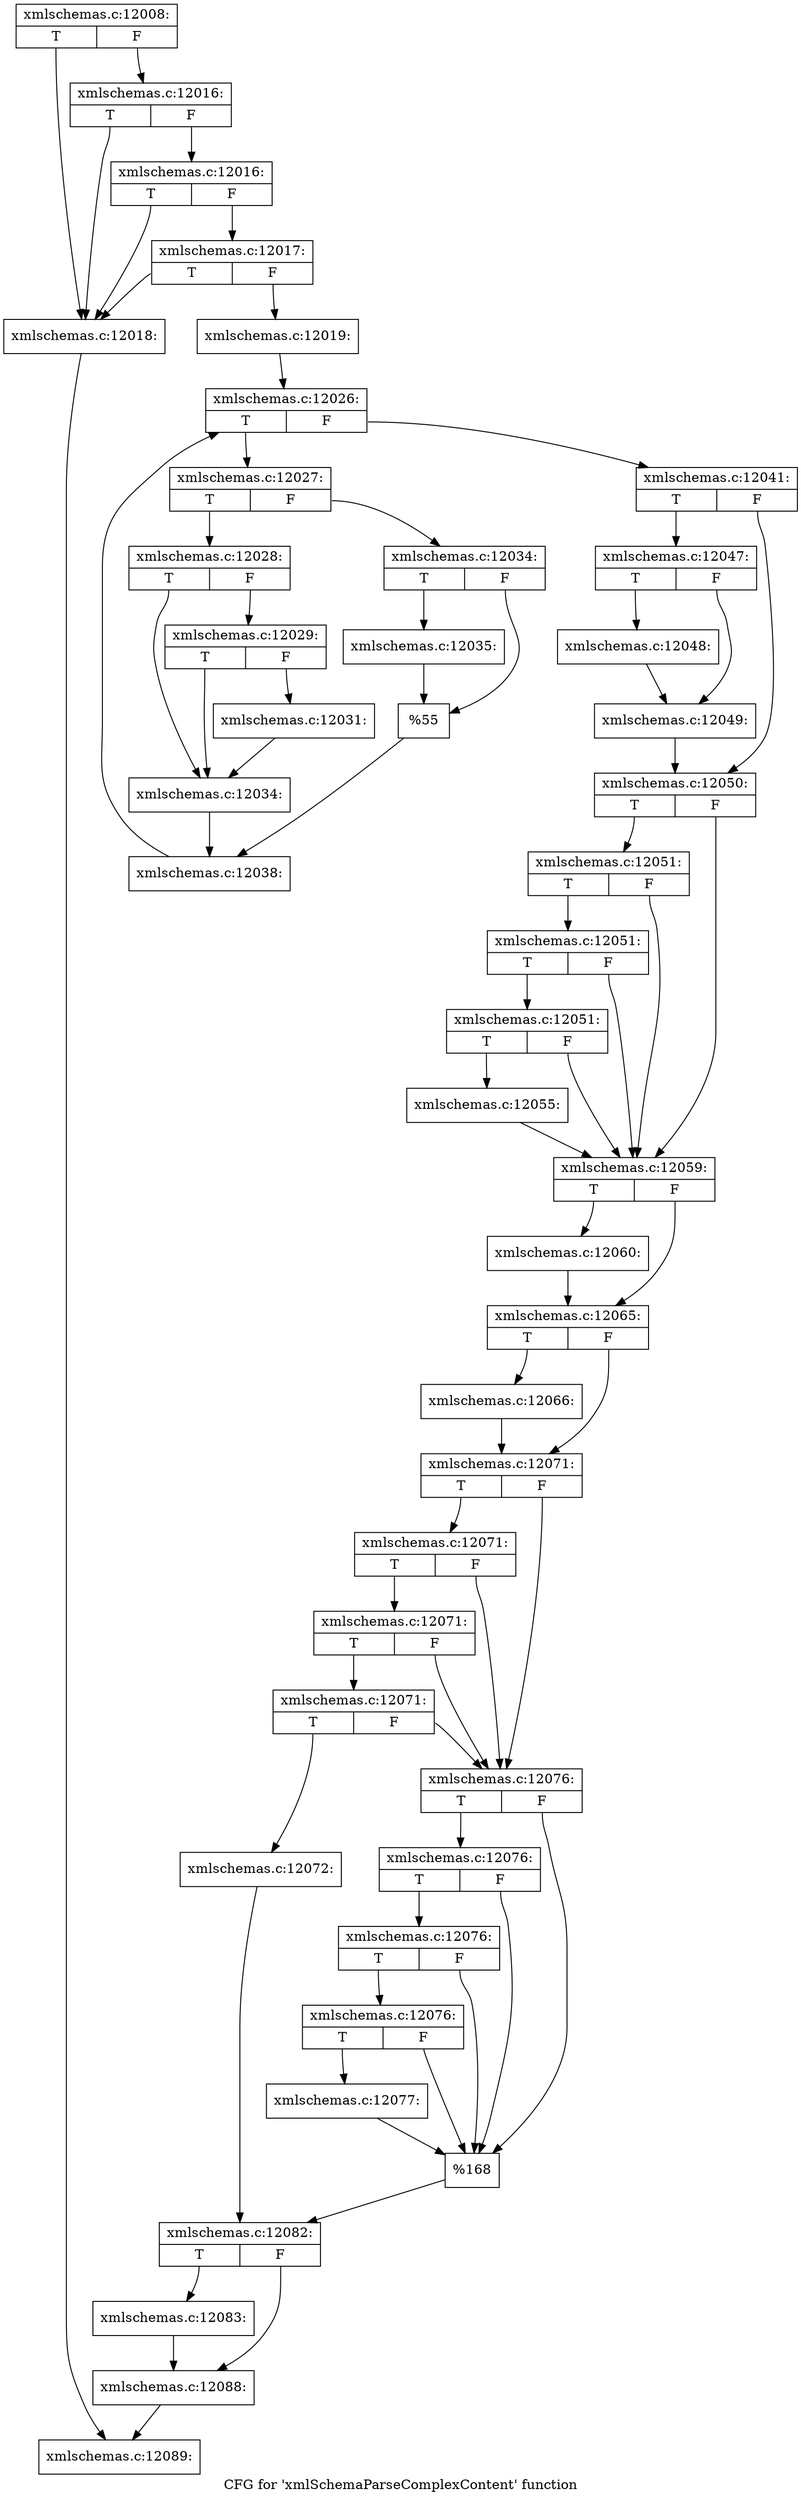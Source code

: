 digraph "CFG for 'xmlSchemaParseComplexContent' function" {
	label="CFG for 'xmlSchemaParseComplexContent' function";

	Node0x4e3f570 [shape=record,label="{xmlschemas.c:12008:|{<s0>T|<s1>F}}"];
	Node0x4e3f570:s0 -> Node0x4e52c20;
	Node0x4e3f570:s1 -> Node0x4e52dc0;
	Node0x4e52dc0 [shape=record,label="{xmlschemas.c:12016:|{<s0>T|<s1>F}}"];
	Node0x4e52dc0:s0 -> Node0x4e52c20;
	Node0x4e52dc0:s1 -> Node0x4e52d40;
	Node0x4e52d40 [shape=record,label="{xmlschemas.c:12016:|{<s0>T|<s1>F}}"];
	Node0x4e52d40:s0 -> Node0x4e52c20;
	Node0x4e52d40:s1 -> Node0x4e52cc0;
	Node0x4e52cc0 [shape=record,label="{xmlschemas.c:12017:|{<s0>T|<s1>F}}"];
	Node0x4e52cc0:s0 -> Node0x4e52c20;
	Node0x4e52cc0:s1 -> Node0x4e52c70;
	Node0x4e52c20 [shape=record,label="{xmlschemas.c:12018:}"];
	Node0x4e52c20 -> Node0x4e516b0;
	Node0x4e52c70 [shape=record,label="{xmlschemas.c:12019:}"];
	Node0x4e52c70 -> Node0x4e53f50;
	Node0x4e53f50 [shape=record,label="{xmlschemas.c:12026:|{<s0>T|<s1>F}}"];
	Node0x4e53f50:s0 -> Node0x4e54340;
	Node0x4e53f50:s1 -> Node0x4e54170;
	Node0x4e54340 [shape=record,label="{xmlschemas.c:12027:|{<s0>T|<s1>F}}"];
	Node0x4e54340:s0 -> Node0x4e54500;
	Node0x4e54340:s1 -> Node0x4e545a0;
	Node0x4e54500 [shape=record,label="{xmlschemas.c:12028:|{<s0>T|<s1>F}}"];
	Node0x4e54500:s0 -> Node0x4e54a00;
	Node0x4e54500:s1 -> Node0x4e54a50;
	Node0x4e54a50 [shape=record,label="{xmlschemas.c:12029:|{<s0>T|<s1>F}}"];
	Node0x4e54a50:s0 -> Node0x4e54a00;
	Node0x4e54a50:s1 -> Node0x4e549b0;
	Node0x4e549b0 [shape=record,label="{xmlschemas.c:12031:}"];
	Node0x4e549b0 -> Node0x4e54a00;
	Node0x4e54a00 [shape=record,label="{xmlschemas.c:12034:}"];
	Node0x4e54a00 -> Node0x4e54550;
	Node0x4e545a0 [shape=record,label="{xmlschemas.c:12034:|{<s0>T|<s1>F}}"];
	Node0x4e545a0:s0 -> Node0x4e557e0;
	Node0x4e545a0:s1 -> Node0x4e55830;
	Node0x4e557e0 [shape=record,label="{xmlschemas.c:12035:}"];
	Node0x4e557e0 -> Node0x4e55830;
	Node0x4e55830 [shape=record,label="{%55}"];
	Node0x4e55830 -> Node0x4e54550;
	Node0x4e54550 [shape=record,label="{xmlschemas.c:12038:}"];
	Node0x4e54550 -> Node0x4e53f50;
	Node0x4e54170 [shape=record,label="{xmlschemas.c:12041:|{<s0>T|<s1>F}}"];
	Node0x4e54170:s0 -> Node0x4e56940;
	Node0x4e54170:s1 -> Node0x4e56990;
	Node0x4e56940 [shape=record,label="{xmlschemas.c:12047:|{<s0>T|<s1>F}}"];
	Node0x4e56940:s0 -> Node0x4e572f0;
	Node0x4e56940:s1 -> Node0x4e57620;
	Node0x4e572f0 [shape=record,label="{xmlschemas.c:12048:}"];
	Node0x4e572f0 -> Node0x4e57620;
	Node0x4e57620 [shape=record,label="{xmlschemas.c:12049:}"];
	Node0x4e57620 -> Node0x4e56990;
	Node0x4e56990 [shape=record,label="{xmlschemas.c:12050:|{<s0>T|<s1>F}}"];
	Node0x4e56990:s0 -> Node0x4e58340;
	Node0x4e56990:s1 -> Node0x4e58220;
	Node0x4e58340 [shape=record,label="{xmlschemas.c:12051:|{<s0>T|<s1>F}}"];
	Node0x4e58340:s0 -> Node0x4e582f0;
	Node0x4e58340:s1 -> Node0x4e58220;
	Node0x4e582f0 [shape=record,label="{xmlschemas.c:12051:|{<s0>T|<s1>F}}"];
	Node0x4e582f0:s0 -> Node0x4e58270;
	Node0x4e582f0:s1 -> Node0x4e58220;
	Node0x4e58270 [shape=record,label="{xmlschemas.c:12051:|{<s0>T|<s1>F}}"];
	Node0x4e58270:s0 -> Node0x4e581d0;
	Node0x4e58270:s1 -> Node0x4e58220;
	Node0x4e581d0 [shape=record,label="{xmlschemas.c:12055:}"];
	Node0x4e581d0 -> Node0x4e58220;
	Node0x4e58220 [shape=record,label="{xmlschemas.c:12059:|{<s0>T|<s1>F}}"];
	Node0x4e58220:s0 -> Node0x4e59710;
	Node0x4e58220:s1 -> Node0x4e59760;
	Node0x4e59710 [shape=record,label="{xmlschemas.c:12060:}"];
	Node0x4e59710 -> Node0x4e59760;
	Node0x4e59760 [shape=record,label="{xmlschemas.c:12065:|{<s0>T|<s1>F}}"];
	Node0x4e59760:s0 -> Node0x4e59e90;
	Node0x4e59760:s1 -> Node0x4e59ee0;
	Node0x4e59e90 [shape=record,label="{xmlschemas.c:12066:}"];
	Node0x4e59e90 -> Node0x4e59ee0;
	Node0x4e59ee0 [shape=record,label="{xmlschemas.c:12071:|{<s0>T|<s1>F}}"];
	Node0x4e59ee0:s0 -> Node0x4e5a7d0;
	Node0x4e59ee0:s1 -> Node0x4e5a6b0;
	Node0x4e5a7d0 [shape=record,label="{xmlschemas.c:12071:|{<s0>T|<s1>F}}"];
	Node0x4e5a7d0:s0 -> Node0x4e5a780;
	Node0x4e5a7d0:s1 -> Node0x4e5a6b0;
	Node0x4e5a780 [shape=record,label="{xmlschemas.c:12071:|{<s0>T|<s1>F}}"];
	Node0x4e5a780:s0 -> Node0x4e5a700;
	Node0x4e5a780:s1 -> Node0x4e5a6b0;
	Node0x4e5a700 [shape=record,label="{xmlschemas.c:12071:|{<s0>T|<s1>F}}"];
	Node0x4e5a700:s0 -> Node0x4e5a610;
	Node0x4e5a700:s1 -> Node0x4e5a6b0;
	Node0x4e5a610 [shape=record,label="{xmlschemas.c:12072:}"];
	Node0x4e5a610 -> Node0x4e5a660;
	Node0x4e5a6b0 [shape=record,label="{xmlschemas.c:12076:|{<s0>T|<s1>F}}"];
	Node0x4e5a6b0:s0 -> Node0x4e5bd90;
	Node0x4e5a6b0:s1 -> Node0x4e5bc70;
	Node0x4e5bd90 [shape=record,label="{xmlschemas.c:12076:|{<s0>T|<s1>F}}"];
	Node0x4e5bd90:s0 -> Node0x4e5bd40;
	Node0x4e5bd90:s1 -> Node0x4e5bc70;
	Node0x4e5bd40 [shape=record,label="{xmlschemas.c:12076:|{<s0>T|<s1>F}}"];
	Node0x4e5bd40:s0 -> Node0x4e5bcc0;
	Node0x4e5bd40:s1 -> Node0x4e5bc70;
	Node0x4e5bcc0 [shape=record,label="{xmlschemas.c:12076:|{<s0>T|<s1>F}}"];
	Node0x4e5bcc0:s0 -> Node0x4e5bc20;
	Node0x4e5bcc0:s1 -> Node0x4e5bc70;
	Node0x4e5bc20 [shape=record,label="{xmlschemas.c:12077:}"];
	Node0x4e5bc20 -> Node0x4e5bc70;
	Node0x4e5bc70 [shape=record,label="{%168}"];
	Node0x4e5bc70 -> Node0x4e5a660;
	Node0x4e5a660 [shape=record,label="{xmlschemas.c:12082:|{<s0>T|<s1>F}}"];
	Node0x4e5a660:s0 -> Node0x4e5d010;
	Node0x4e5a660:s1 -> Node0x4e5d060;
	Node0x4e5d010 [shape=record,label="{xmlschemas.c:12083:}"];
	Node0x4e5d010 -> Node0x4e5d060;
	Node0x4e5d060 [shape=record,label="{xmlschemas.c:12088:}"];
	Node0x4e5d060 -> Node0x4e516b0;
	Node0x4e516b0 [shape=record,label="{xmlschemas.c:12089:}"];
}
